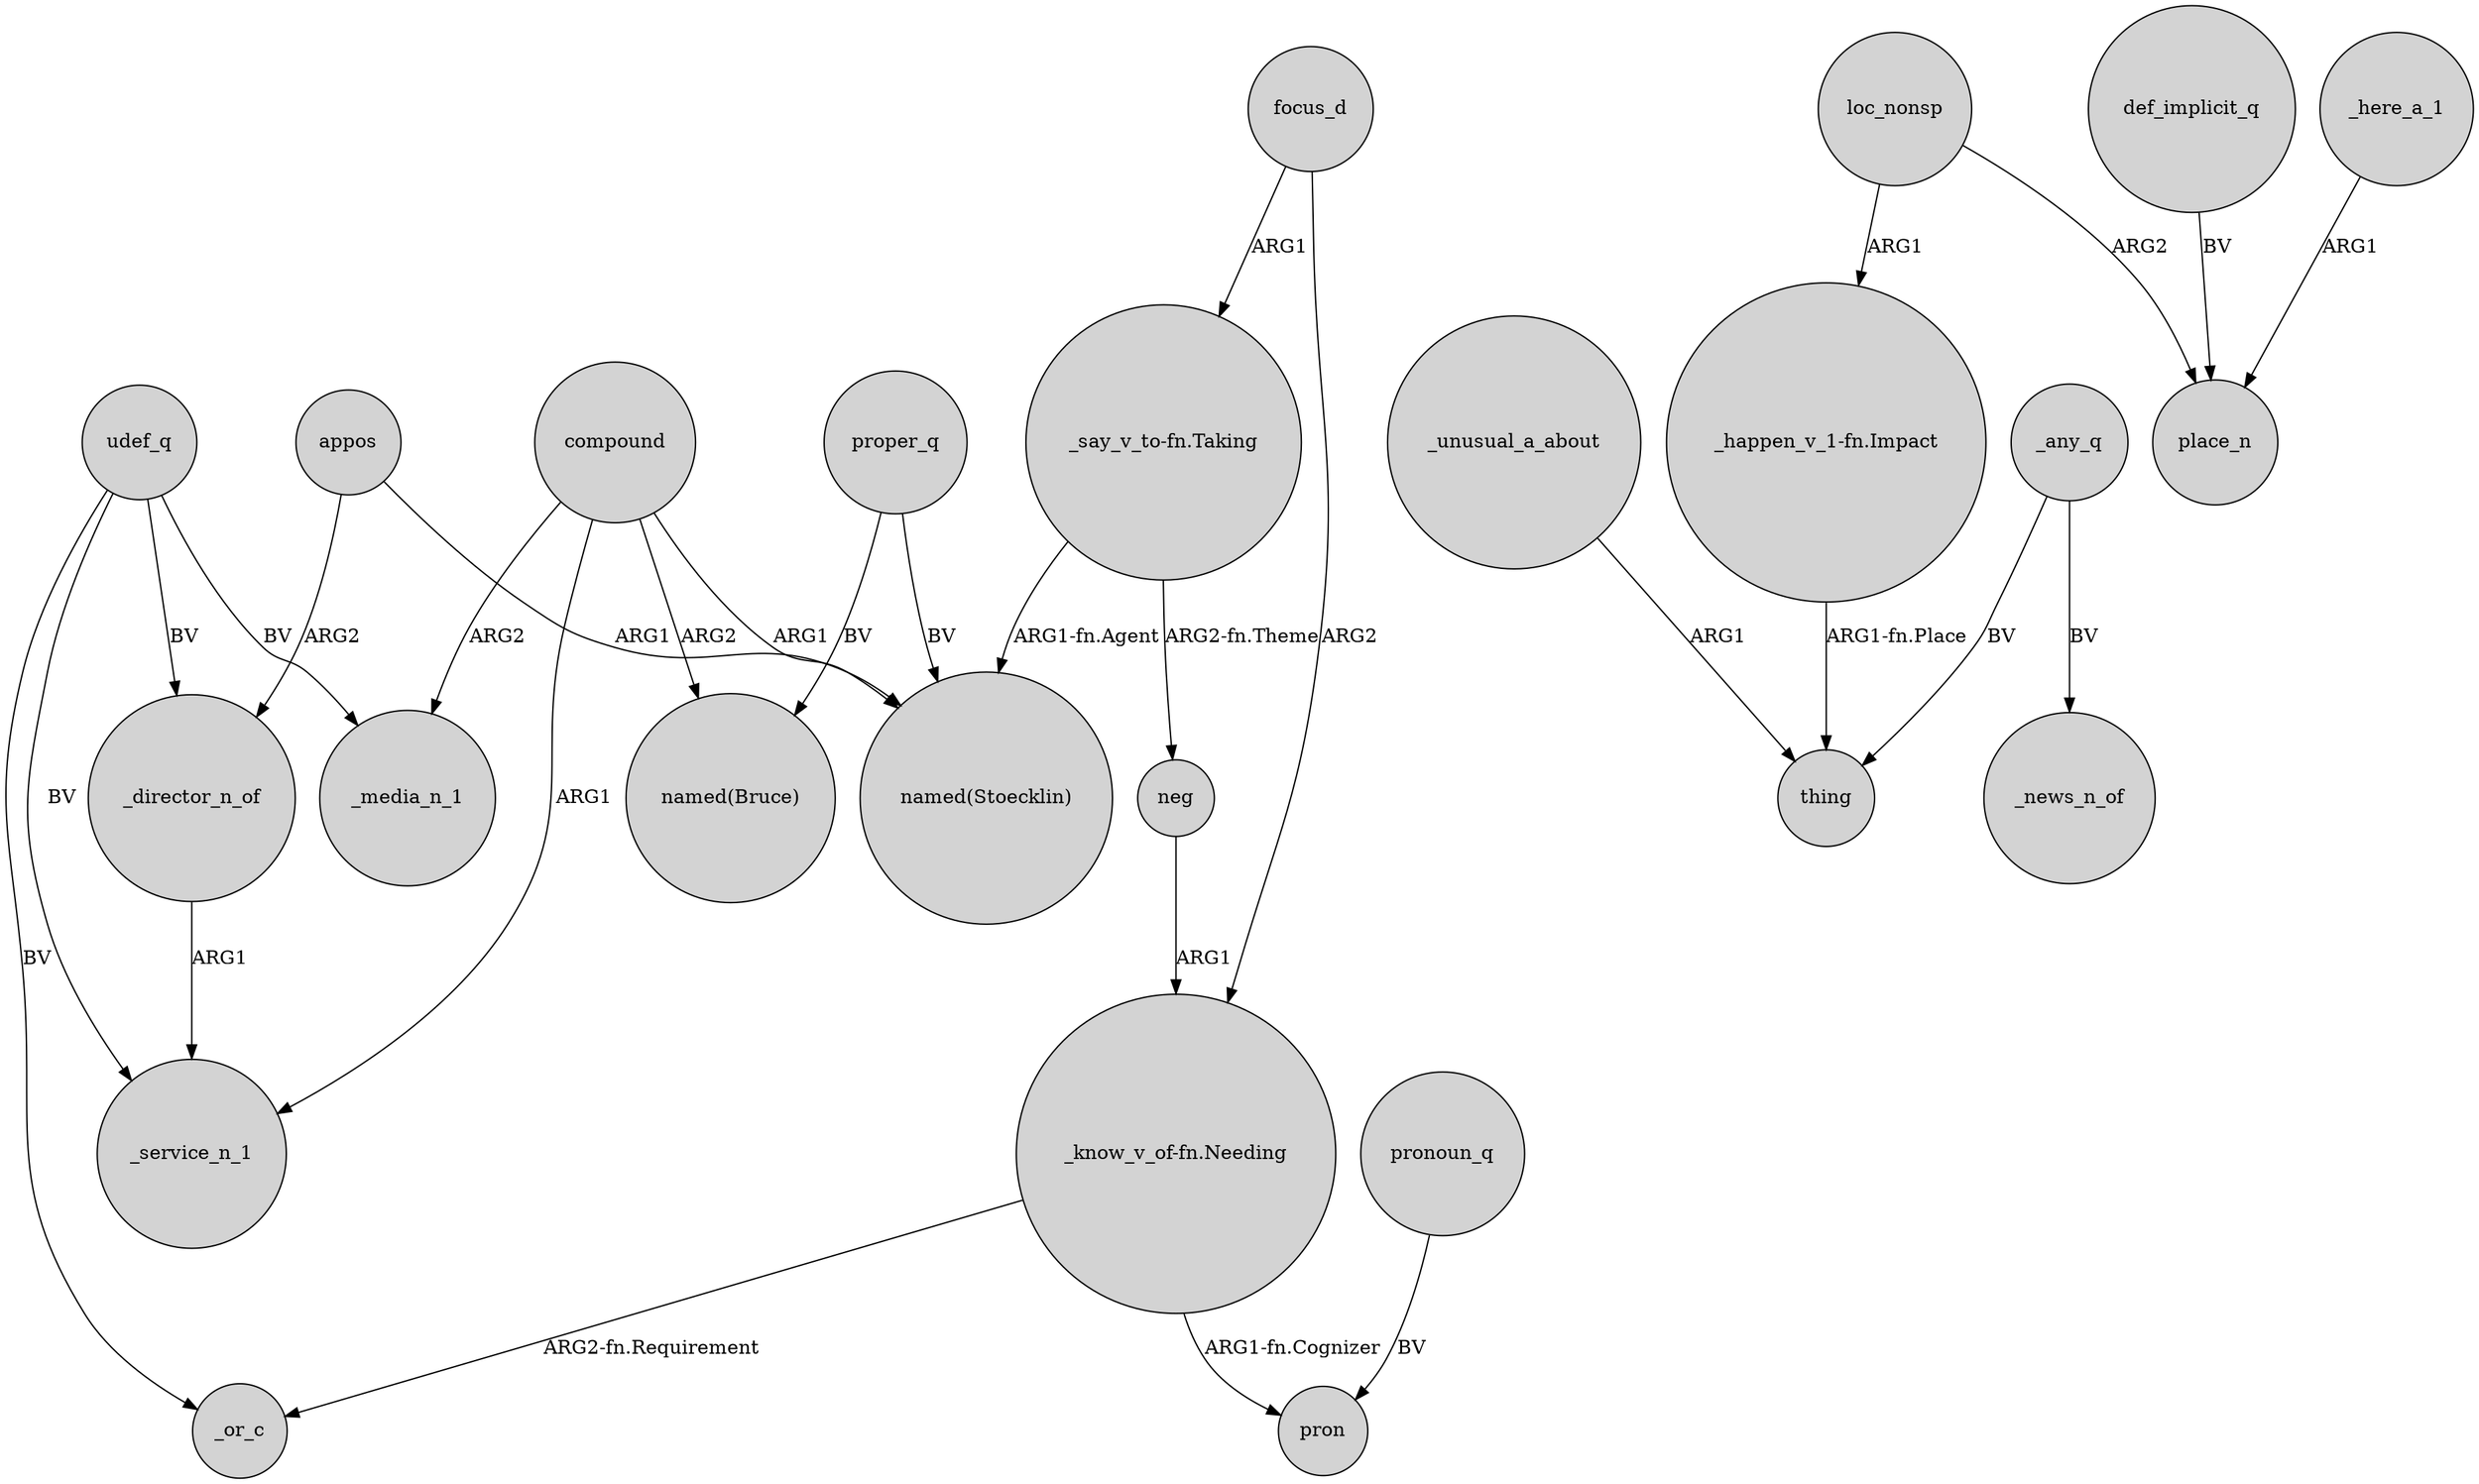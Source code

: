 digraph {
	node [shape=circle style=filled]
	udef_q -> _director_n_of [label=BV]
	udef_q -> _service_n_1 [label=BV]
	proper_q -> "named(Stoecklin)" [label=BV]
	"_know_v_of-fn.Needing" -> _or_c [label="ARG2-fn.Requirement"]
	_unusual_a_about -> thing [label=ARG1]
	def_implicit_q -> place_n [label=BV]
	focus_d -> "_say_v_to-fn.Taking" [label=ARG1]
	_any_q -> thing [label=BV]
	appos -> _director_n_of [label=ARG2]
	"_know_v_of-fn.Needing" -> pron [label="ARG1-fn.Cognizer"]
	_here_a_1 -> place_n [label=ARG1]
	"_say_v_to-fn.Taking" -> neg [label="ARG2-fn.Theme"]
	loc_nonsp -> "_happen_v_1-fn.Impact" [label=ARG1]
	udef_q -> _media_n_1 [label=BV]
	udef_q -> _or_c [label=BV]
	focus_d -> "_know_v_of-fn.Needing" [label=ARG2]
	pronoun_q -> pron [label=BV]
	compound -> "named(Stoecklin)" [label=ARG1]
	compound -> "named(Bruce)" [label=ARG2]
	neg -> "_know_v_of-fn.Needing" [label=ARG1]
	appos -> "named(Stoecklin)" [label=ARG1]
	_any_q -> _news_n_of [label=BV]
	_director_n_of -> _service_n_1 [label=ARG1]
	"_happen_v_1-fn.Impact" -> thing [label="ARG1-fn.Place"]
	proper_q -> "named(Bruce)" [label=BV]
	loc_nonsp -> place_n [label=ARG2]
	compound -> _media_n_1 [label=ARG2]
	"_say_v_to-fn.Taking" -> "named(Stoecklin)" [label="ARG1-fn.Agent"]
	compound -> _service_n_1 [label=ARG1]
}
